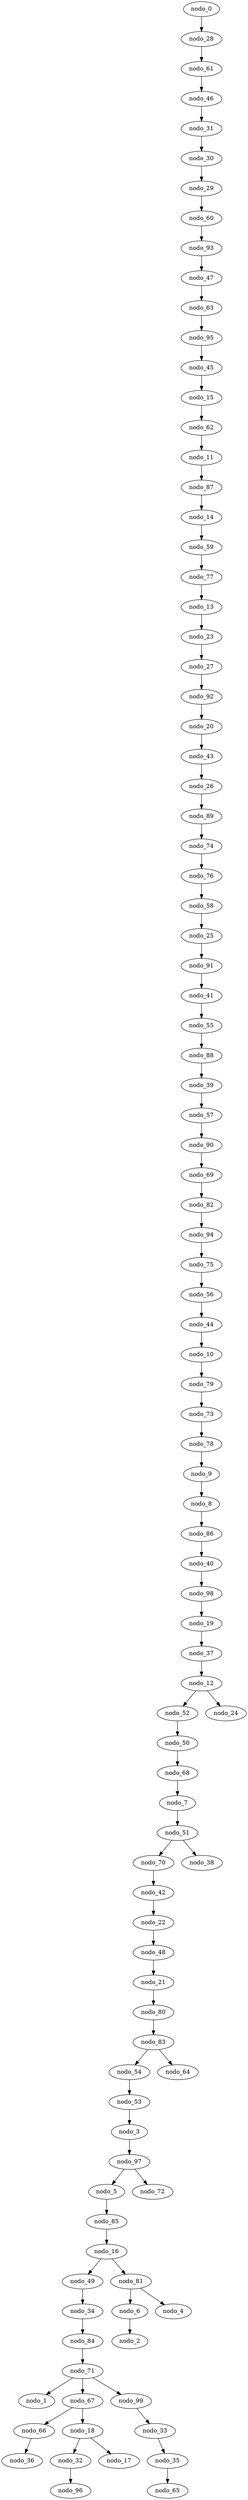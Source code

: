 digraph gen_erdos_ren_100_dfs_i {
  nodo_26 -> nodo_89;
  nodo_47 -> nodo_63;
  nodo_16 -> nodo_49;
  nodo_71 -> nodo_1;
  nodo_19 -> nodo_37;
  nodo_32 -> nodo_96;
  nodo_92 -> nodo_20;
  nodo_21 -> nodo_80;
  nodo_76 -> nodo_58;
  nodo_48 -> nodo_21;
  nodo_37 -> nodo_12;
  nodo_88 -> nodo_39;
  nodo_40 -> nodo_98;
  nodo_31 -> nodo_30;
  nodo_22 -> nodo_48;
  nodo_73 -> nodo_78;
  nodo_54 -> nodo_53;
  nodo_91 -> nodo_41;
  nodo_78 -> nodo_9;
  nodo_33 -> nodo_35;
  nodo_87 -> nodo_14;
  nodo_97 -> nodo_5;
  nodo_83 -> nodo_54;
  nodo_25 -> nodo_91;
  nodo_66 -> nodo_36;
  nodo_45 -> nodo_15;
  nodo_35 -> nodo_65;
  nodo_42 -> nodo_22;
  nodo_41 -> nodo_55;
  nodo_71 -> nodo_67;
  nodo_58 -> nodo_25;
  nodo_59 -> nodo_77;
  nodo_51 -> nodo_70;
  nodo_5 -> nodo_85;
  nodo_6 -> nodo_2;
  nodo_29 -> nodo_60;
  nodo_81 -> nodo_6;
  nodo_86 -> nodo_40;
  nodo_81 -> nodo_4;
  nodo_67 -> nodo_18;
  nodo_98 -> nodo_19;
  nodo_15 -> nodo_62;
  nodo_79 -> nodo_73;
  nodo_34 -> nodo_84;
  nodo_52 -> nodo_50;
  nodo_8 -> nodo_86;
  nodo_75 -> nodo_56;
  nodo_27 -> nodo_92;
  nodo_85 -> nodo_16;
  nodo_14 -> nodo_59;
  nodo_30 -> nodo_29;
  nodo_80 -> nodo_83;
  nodo_28 -> nodo_61;
  nodo_62 -> nodo_11;
  nodo_61 -> nodo_46;
  nodo_16 -> nodo_81;
  nodo_97 -> nodo_72;
  nodo_74 -> nodo_76;
  nodo_0 -> nodo_28;
  nodo_49 -> nodo_34;
  nodo_82 -> nodo_94;
  nodo_83 -> nodo_64;
  nodo_60 -> nodo_93;
  nodo_12 -> nodo_52;
  nodo_9 -> nodo_8;
  nodo_3 -> nodo_97;
  nodo_11 -> nodo_87;
  nodo_13 -> nodo_23;
  nodo_95 -> nodo_45;
  nodo_18 -> nodo_32;
  nodo_70 -> nodo_42;
  nodo_71 -> nodo_99;
  nodo_7 -> nodo_51;
  nodo_94 -> nodo_75;
  nodo_77 -> nodo_13;
  nodo_53 -> nodo_3;
  nodo_44 -> nodo_10;
  nodo_10 -> nodo_79;
  nodo_46 -> nodo_31;
  nodo_63 -> nodo_95;
  nodo_90 -> nodo_69;
  nodo_57 -> nodo_90;
  nodo_84 -> nodo_71;
  nodo_23 -> nodo_27;
  nodo_56 -> nodo_44;
  nodo_99 -> nodo_33;
  nodo_69 -> nodo_82;
  nodo_68 -> nodo_7;
  nodo_50 -> nodo_68;
  nodo_12 -> nodo_24;
  nodo_51 -> nodo_38;
  nodo_89 -> nodo_74;
  nodo_67 -> nodo_66;
  nodo_43 -> nodo_26;
  nodo_39 -> nodo_57;
  nodo_18 -> nodo_17;
  nodo_93 -> nodo_47;
  nodo_20 -> nodo_43;
  nodo_55 -> nodo_88;
}